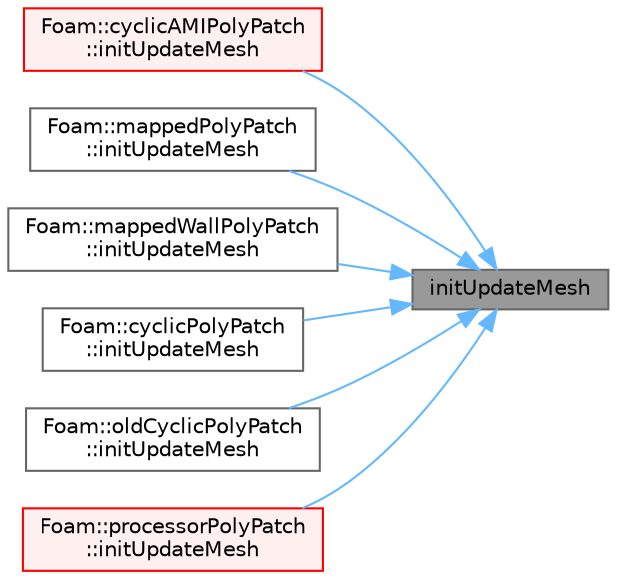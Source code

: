 digraph "initUpdateMesh"
{
 // LATEX_PDF_SIZE
  bgcolor="transparent";
  edge [fontname=Helvetica,fontsize=10,labelfontname=Helvetica,labelfontsize=10];
  node [fontname=Helvetica,fontsize=10,shape=box,height=0.2,width=0.4];
  rankdir="RL";
  Node1 [id="Node000001",label="initUpdateMesh",height=0.2,width=0.4,color="gray40", fillcolor="grey60", style="filled", fontcolor="black",tooltip=" "];
  Node1 -> Node2 [id="edge1_Node000001_Node000002",dir="back",color="steelblue1",style="solid",tooltip=" "];
  Node2 [id="Node000002",label="Foam::cyclicAMIPolyPatch\l::initUpdateMesh",height=0.2,width=0.4,color="red", fillcolor="#FFF0F0", style="filled",URL="$classFoam_1_1cyclicAMIPolyPatch.html#aba14098b759b2f349996ba9d0c33544c",tooltip=" "];
  Node1 -> Node4 [id="edge2_Node000001_Node000004",dir="back",color="steelblue1",style="solid",tooltip=" "];
  Node4 [id="Node000004",label="Foam::mappedPolyPatch\l::initUpdateMesh",height=0.2,width=0.4,color="grey40", fillcolor="white", style="filled",URL="$classFoam_1_1mappedPolyPatch.html#aba14098b759b2f349996ba9d0c33544c",tooltip=" "];
  Node1 -> Node5 [id="edge3_Node000001_Node000005",dir="back",color="steelblue1",style="solid",tooltip=" "];
  Node5 [id="Node000005",label="Foam::mappedWallPolyPatch\l::initUpdateMesh",height=0.2,width=0.4,color="grey40", fillcolor="white", style="filled",URL="$classFoam_1_1mappedWallPolyPatch.html#aba14098b759b2f349996ba9d0c33544c",tooltip=" "];
  Node1 -> Node6 [id="edge4_Node000001_Node000006",dir="back",color="steelblue1",style="solid",tooltip=" "];
  Node6 [id="Node000006",label="Foam::cyclicPolyPatch\l::initUpdateMesh",height=0.2,width=0.4,color="grey40", fillcolor="white", style="filled",URL="$classFoam_1_1cyclicPolyPatch.html#aba14098b759b2f349996ba9d0c33544c",tooltip=" "];
  Node1 -> Node7 [id="edge5_Node000001_Node000007",dir="back",color="steelblue1",style="solid",tooltip=" "];
  Node7 [id="Node000007",label="Foam::oldCyclicPolyPatch\l::initUpdateMesh",height=0.2,width=0.4,color="grey40", fillcolor="white", style="filled",URL="$classFoam_1_1oldCyclicPolyPatch.html#aba14098b759b2f349996ba9d0c33544c",tooltip=" "];
  Node1 -> Node8 [id="edge6_Node000001_Node000008",dir="back",color="steelblue1",style="solid",tooltip=" "];
  Node8 [id="Node000008",label="Foam::processorPolyPatch\l::initUpdateMesh",height=0.2,width=0.4,color="red", fillcolor="#FFF0F0", style="filled",URL="$classFoam_1_1processorPolyPatch.html#aba14098b759b2f349996ba9d0c33544c",tooltip=" "];
}
